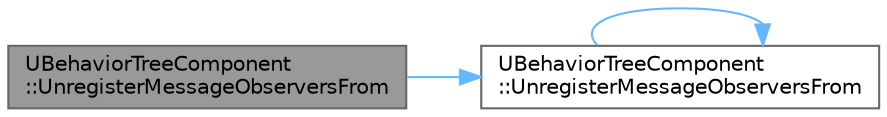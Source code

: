 digraph "UBehaviorTreeComponent::UnregisterMessageObserversFrom"
{
 // INTERACTIVE_SVG=YES
 // LATEX_PDF_SIZE
  bgcolor="transparent";
  edge [fontname=Helvetica,fontsize=10,labelfontname=Helvetica,labelfontsize=10];
  node [fontname=Helvetica,fontsize=10,shape=box,height=0.2,width=0.4];
  rankdir="LR";
  Node1 [id="Node000001",label="UBehaviorTreeComponent\l::UnregisterMessageObserversFrom",height=0.2,width=0.4,color="gray40", fillcolor="grey60", style="filled", fontcolor="black",tooltip=" "];
  Node1 -> Node2 [id="edge1_Node000001_Node000002",color="steelblue1",style="solid",tooltip=" "];
  Node2 [id="Node000002",label="UBehaviorTreeComponent\l::UnregisterMessageObserversFrom",height=0.2,width=0.4,color="grey40", fillcolor="white", style="filled",URL="$db/d0f/classUBehaviorTreeComponent.html#a183945262b6cb8438edd45929fec2728",tooltip="remove message observers registered with task"];
  Node2 -> Node2 [id="edge2_Node000002_Node000002",color="steelblue1",style="solid",tooltip=" "];
}
